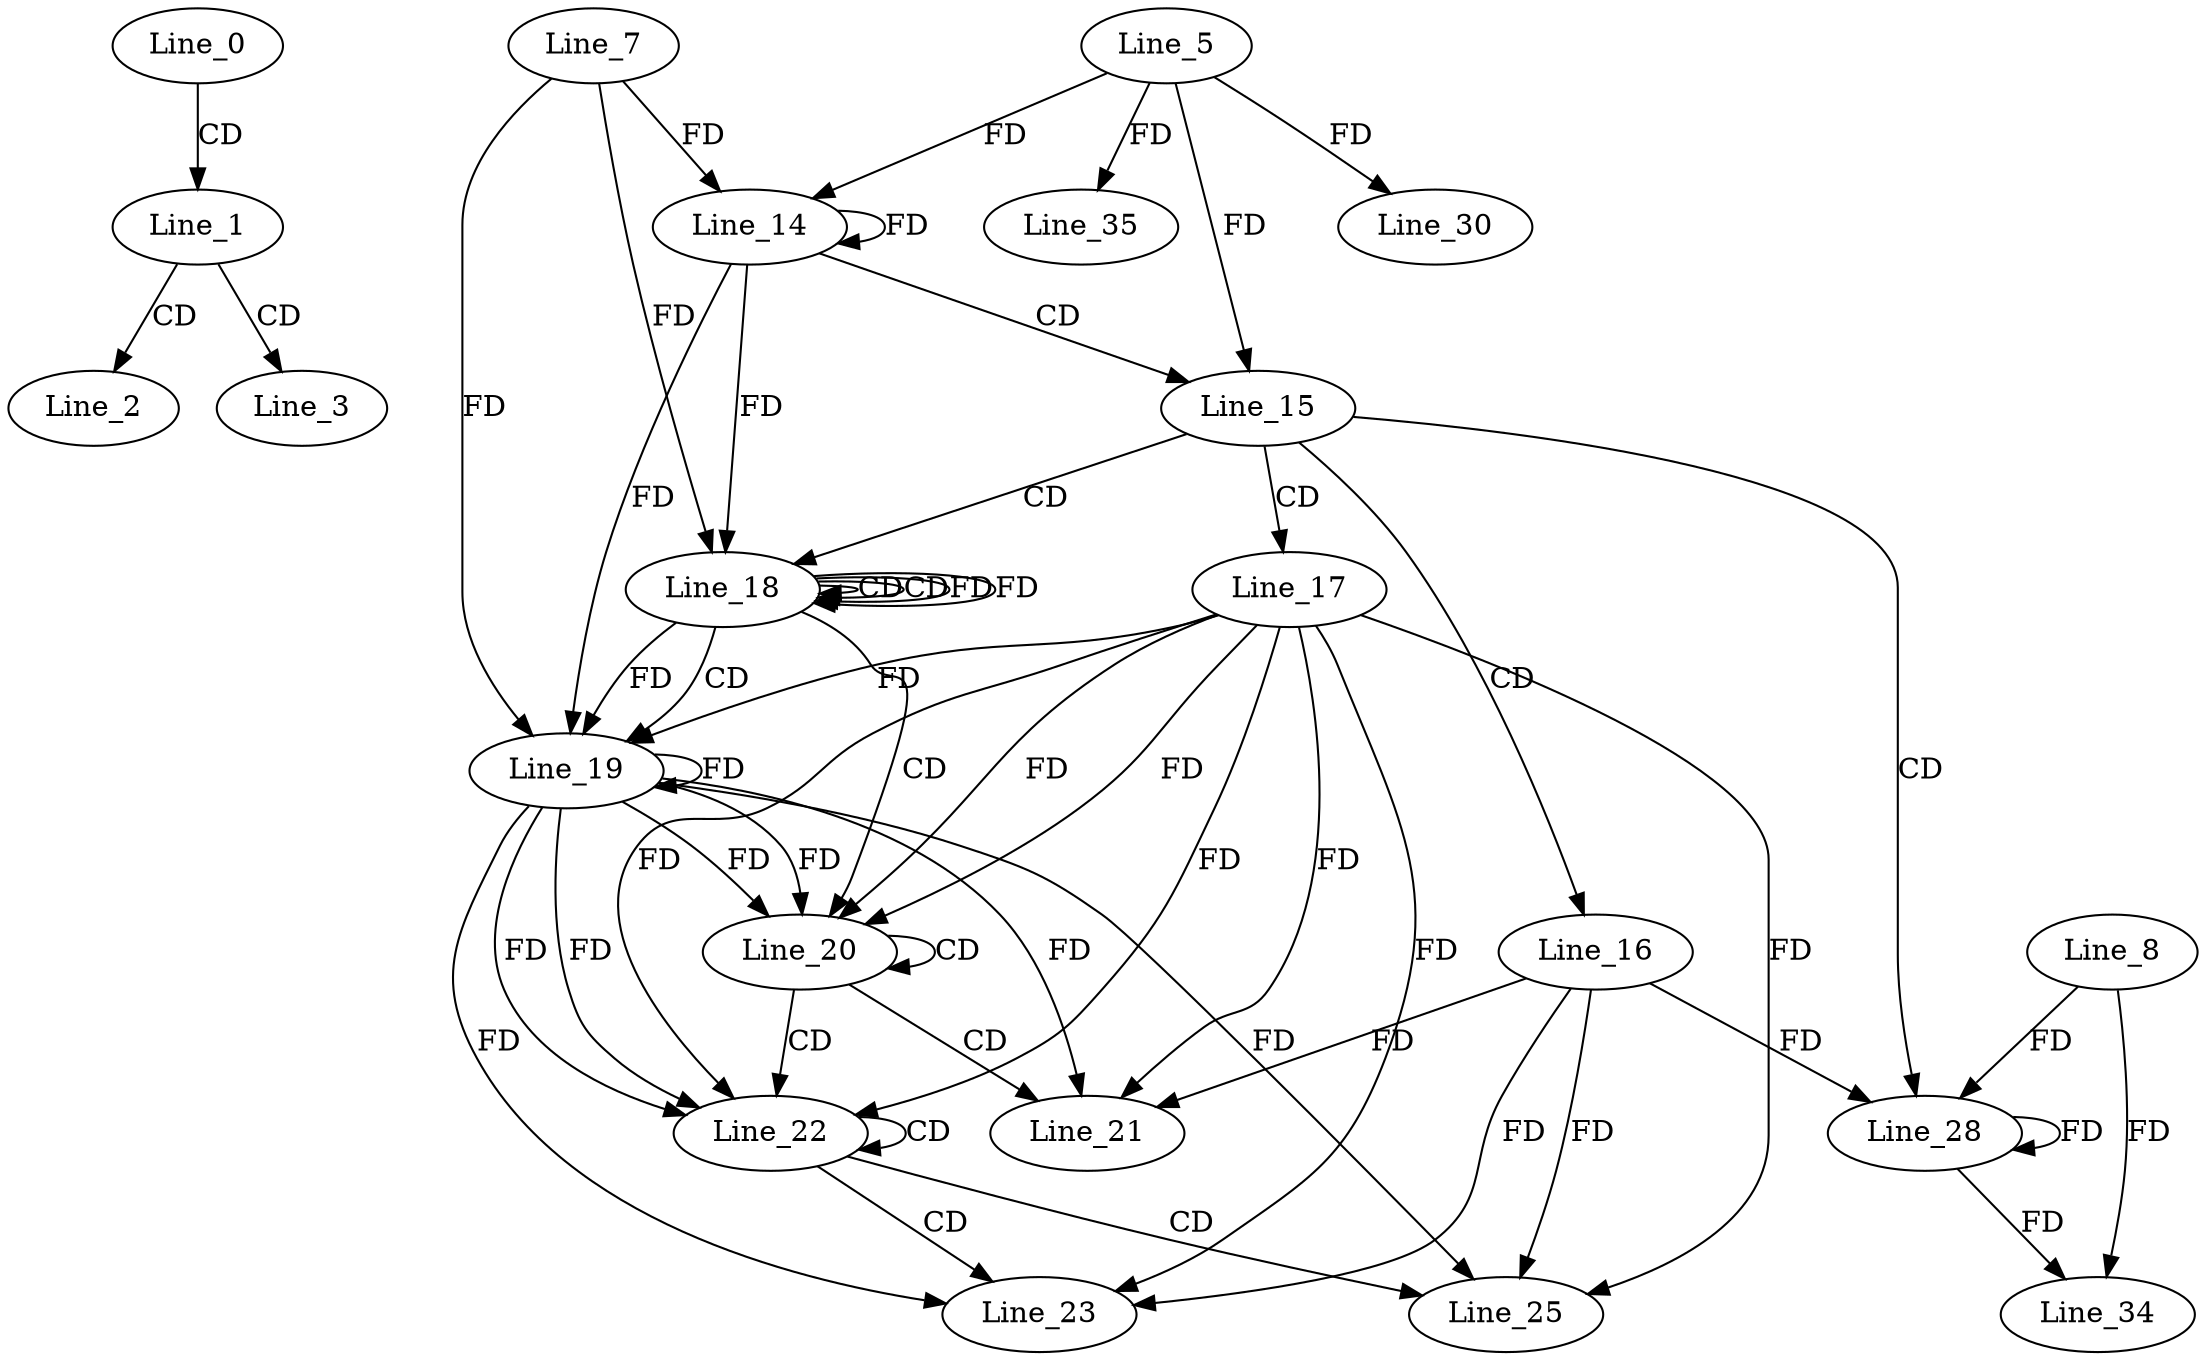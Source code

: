 digraph G {
  Line_0;
  Line_1;
  Line_2;
  Line_3;
  Line_14;
  Line_7;
  Line_14;
  Line_5;
  Line_14;
  Line_15;
  Line_15;
  Line_16;
  Line_17;
  Line_18;
  Line_18;
  Line_18;
  Line_18;
  Line_19;
  Line_19;
  Line_20;
  Line_20;
  Line_21;
  Line_21;
  Line_22;
  Line_22;
  Line_23;
  Line_23;
  Line_25;
  Line_28;
  Line_8;
  Line_28;
  Line_30;
  Line_30;
  Line_34;
  Line_35;
  Line_0 -> Line_1 [ label="CD" ];
  Line_1 -> Line_2 [ label="CD" ];
  Line_1 -> Line_3 [ label="CD" ];
  Line_14 -> Line_14 [ label="FD" ];
  Line_7 -> Line_14 [ label="FD" ];
  Line_5 -> Line_14 [ label="FD" ];
  Line_14 -> Line_15 [ label="CD" ];
  Line_5 -> Line_15 [ label="FD" ];
  Line_15 -> Line_16 [ label="CD" ];
  Line_15 -> Line_17 [ label="CD" ];
  Line_15 -> Line_18 [ label="CD" ];
  Line_18 -> Line_18 [ label="CD" ];
  Line_18 -> Line_18 [ label="CD" ];
  Line_14 -> Line_18 [ label="FD" ];
  Line_7 -> Line_18 [ label="FD" ];
  Line_18 -> Line_18 [ label="FD" ];
  Line_18 -> Line_19 [ label="CD" ];
  Line_19 -> Line_19 [ label="FD" ];
  Line_17 -> Line_19 [ label="FD" ];
  Line_14 -> Line_19 [ label="FD" ];
  Line_7 -> Line_19 [ label="FD" ];
  Line_18 -> Line_19 [ label="FD" ];
  Line_18 -> Line_20 [ label="CD" ];
  Line_19 -> Line_20 [ label="FD" ];
  Line_17 -> Line_20 [ label="FD" ];
  Line_20 -> Line_20 [ label="CD" ];
  Line_19 -> Line_20 [ label="FD" ];
  Line_17 -> Line_20 [ label="FD" ];
  Line_20 -> Line_21 [ label="CD" ];
  Line_16 -> Line_21 [ label="FD" ];
  Line_19 -> Line_21 [ label="FD" ];
  Line_17 -> Line_21 [ label="FD" ];
  Line_20 -> Line_22 [ label="CD" ];
  Line_19 -> Line_22 [ label="FD" ];
  Line_17 -> Line_22 [ label="FD" ];
  Line_22 -> Line_22 [ label="CD" ];
  Line_19 -> Line_22 [ label="FD" ];
  Line_17 -> Line_22 [ label="FD" ];
  Line_22 -> Line_23 [ label="CD" ];
  Line_16 -> Line_23 [ label="FD" ];
  Line_19 -> Line_23 [ label="FD" ];
  Line_17 -> Line_23 [ label="FD" ];
  Line_22 -> Line_25 [ label="CD" ];
  Line_16 -> Line_25 [ label="FD" ];
  Line_19 -> Line_25 [ label="FD" ];
  Line_17 -> Line_25 [ label="FD" ];
  Line_15 -> Line_28 [ label="CD" ];
  Line_28 -> Line_28 [ label="FD" ];
  Line_8 -> Line_28 [ label="FD" ];
  Line_16 -> Line_28 [ label="FD" ];
  Line_5 -> Line_30 [ label="FD" ];
  Line_28 -> Line_34 [ label="FD" ];
  Line_8 -> Line_34 [ label="FD" ];
  Line_5 -> Line_35 [ label="FD" ];
  Line_18 -> Line_18 [ label="FD" ];
}
